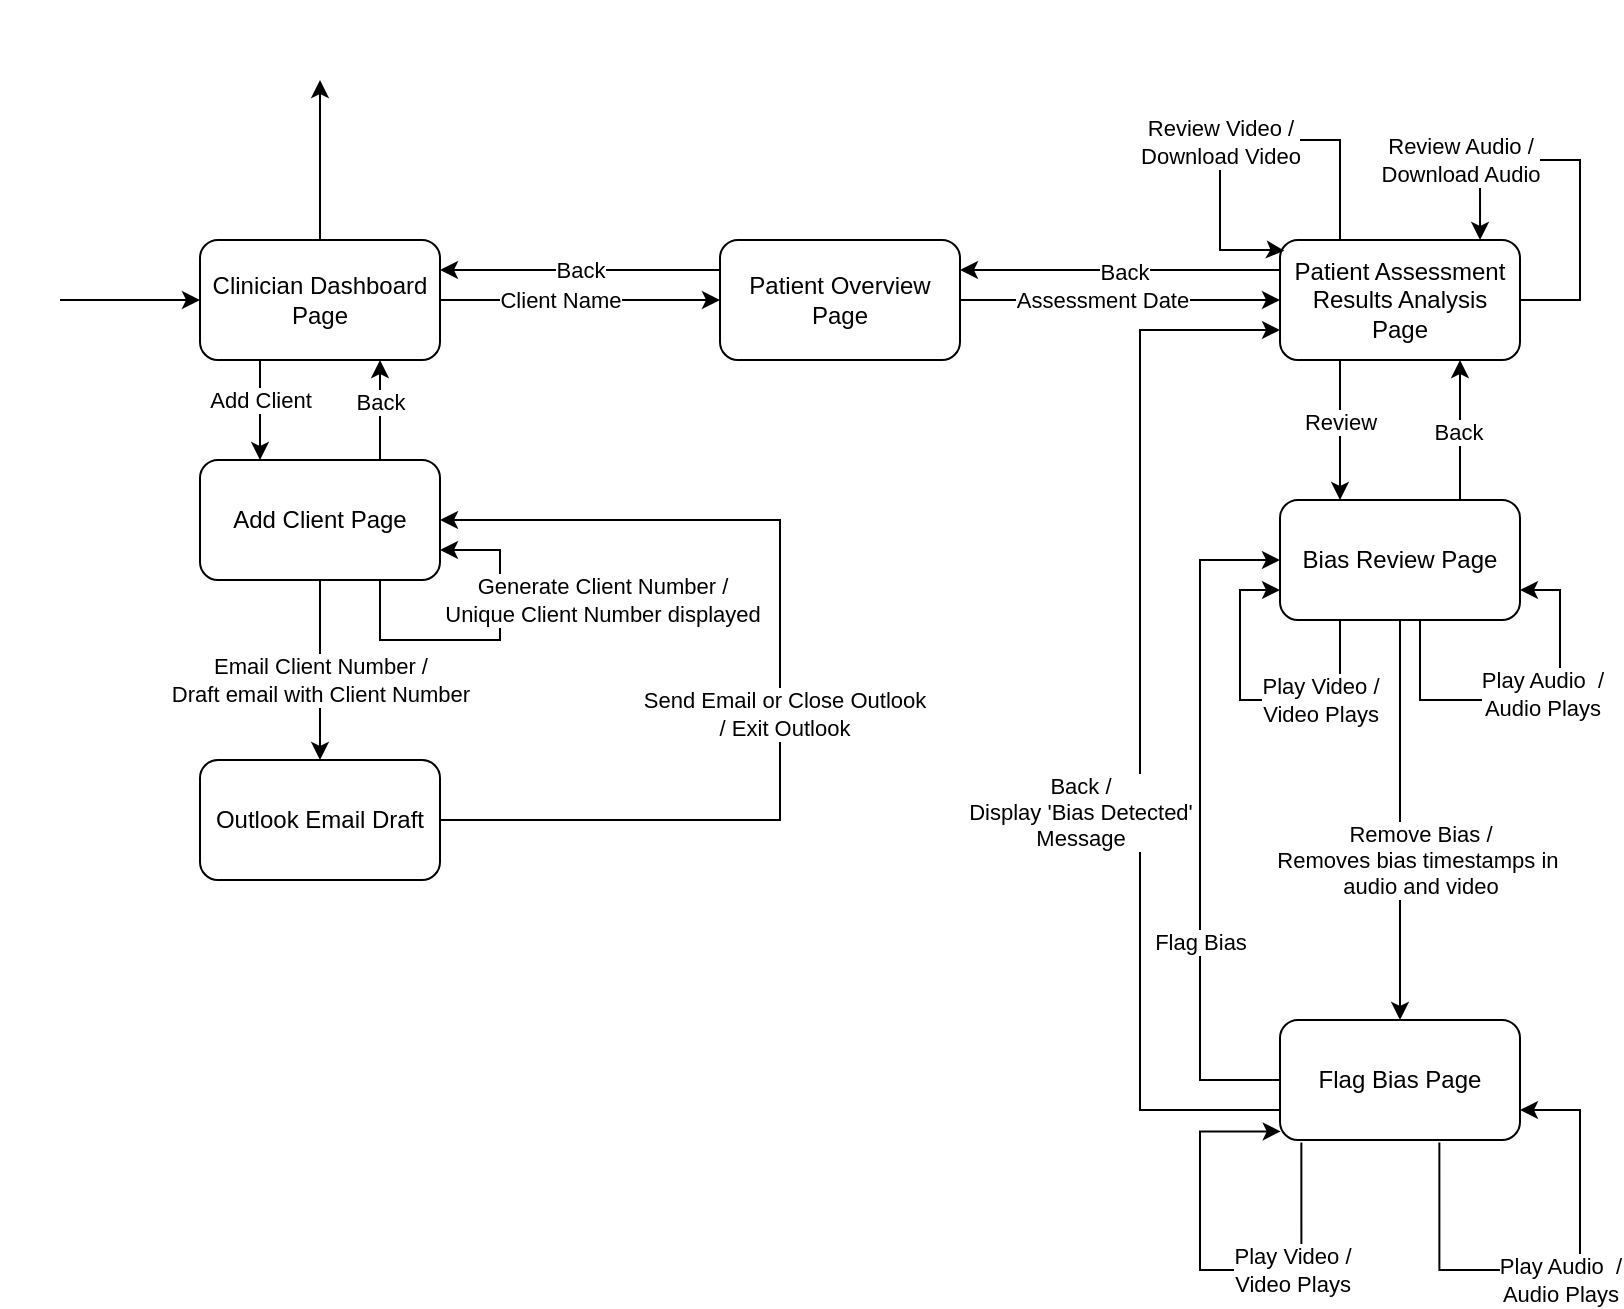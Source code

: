 <mxfile version="26.0.6">
  <diagram name="Page-1" id="3JOVvoUQu5rBPuJIk_t6">
    <mxGraphModel dx="1878" dy="749" grid="1" gridSize="10" guides="1" tooltips="1" connect="1" arrows="1" fold="1" page="1" pageScale="1" pageWidth="850" pageHeight="1100" math="0" shadow="0">
      <root>
        <mxCell id="0" />
        <mxCell id="1" parent="0" />
        <mxCell id="melAfxIxYtHawFNCc2qz-13" value="" style="edgeStyle=orthogonalEdgeStyle;rounded=0;orthogonalLoop=1;jettySize=auto;html=1;entryX=0.25;entryY=0;entryDx=0;entryDy=0;" parent="1" source="melAfxIxYtHawFNCc2qz-1" target="melAfxIxYtHawFNCc2qz-6" edge="1">
          <mxGeometry relative="1" as="geometry">
            <Array as="points">
              <mxPoint x="160" y="280" />
              <mxPoint x="160" y="280" />
            </Array>
          </mxGeometry>
        </mxCell>
        <mxCell id="melAfxIxYtHawFNCc2qz-14" value="Add Client" style="edgeLabel;html=1;align=center;verticalAlign=middle;resizable=0;points=[];" parent="melAfxIxYtHawFNCc2qz-13" vertex="1" connectable="0">
          <mxGeometry x="-0.166" y="-2" relative="1" as="geometry">
            <mxPoint x="2" y="-1" as="offset" />
          </mxGeometry>
        </mxCell>
        <mxCell id="melAfxIxYtHawFNCc2qz-28" style="edgeStyle=orthogonalEdgeStyle;rounded=0;orthogonalLoop=1;jettySize=auto;html=1;exitX=1;exitY=0.5;exitDx=0;exitDy=0;entryX=0;entryY=0.5;entryDx=0;entryDy=0;" parent="1" source="melAfxIxYtHawFNCc2qz-1" target="melAfxIxYtHawFNCc2qz-7" edge="1">
          <mxGeometry relative="1" as="geometry" />
        </mxCell>
        <mxCell id="melAfxIxYtHawFNCc2qz-29" value="Client Name" style="edgeLabel;html=1;align=center;verticalAlign=middle;resizable=0;points=[];" parent="melAfxIxYtHawFNCc2qz-28" vertex="1" connectable="0">
          <mxGeometry x="0.126" relative="1" as="geometry">
            <mxPoint x="-19" as="offset" />
          </mxGeometry>
        </mxCell>
        <mxCell id="9ylS8ouejnss5qGhvEPF-2" style="edgeStyle=orthogonalEdgeStyle;rounded=0;orthogonalLoop=1;jettySize=auto;html=1;entryX=0.5;entryY=1;entryDx=0;entryDy=0;" edge="1" parent="1" source="melAfxIxYtHawFNCc2qz-1" target="9ylS8ouejnss5qGhvEPF-1">
          <mxGeometry relative="1" as="geometry" />
        </mxCell>
        <mxCell id="melAfxIxYtHawFNCc2qz-1" value="Clinician Dashboard Page" style="rounded=1;whiteSpace=wrap;html=1;" parent="1" vertex="1">
          <mxGeometry x="130" y="180" width="120" height="60" as="geometry" />
        </mxCell>
        <mxCell id="melAfxIxYtHawFNCc2qz-5" value="" style="edgeStyle=orthogonalEdgeStyle;rounded=0;orthogonalLoop=1;jettySize=auto;html=1;" parent="1" source="melAfxIxYtHawFNCc2qz-3" target="melAfxIxYtHawFNCc2qz-1" edge="1">
          <mxGeometry relative="1" as="geometry" />
        </mxCell>
        <mxCell id="melAfxIxYtHawFNCc2qz-3" value="" style="shape=image;html=1;verticalAlign=top;verticalLabelPosition=bottom;labelBackgroundColor=#ffffff;imageAspect=0;aspect=fixed;image=https://cdn4.iconfinder.com/data/icons/essential-app-2/16/record-round-circle-dot-128.png" parent="1" vertex="1">
          <mxGeometry x="30" y="195" width="30" height="30" as="geometry" />
        </mxCell>
        <mxCell id="melAfxIxYtHawFNCc2qz-15" style="edgeStyle=orthogonalEdgeStyle;rounded=0;orthogonalLoop=1;jettySize=auto;html=1;entryX=0.75;entryY=1;entryDx=0;entryDy=0;exitX=0.75;exitY=0;exitDx=0;exitDy=0;" parent="1" source="melAfxIxYtHawFNCc2qz-6" target="melAfxIxYtHawFNCc2qz-1" edge="1">
          <mxGeometry relative="1" as="geometry">
            <mxPoint x="320" y="210" as="targetPoint" />
            <mxPoint x="270" y="310" as="sourcePoint" />
            <Array as="points">
              <mxPoint x="220" y="270" />
              <mxPoint x="220" y="270" />
            </Array>
          </mxGeometry>
        </mxCell>
        <mxCell id="melAfxIxYtHawFNCc2qz-16" value="Back" style="edgeLabel;html=1;align=center;verticalAlign=middle;resizable=0;points=[];" parent="melAfxIxYtHawFNCc2qz-15" vertex="1" connectable="0">
          <mxGeometry x="0.389" y="1" relative="1" as="geometry">
            <mxPoint x="1" y="5" as="offset" />
          </mxGeometry>
        </mxCell>
        <mxCell id="melAfxIxYtHawFNCc2qz-21" style="edgeStyle=orthogonalEdgeStyle;rounded=0;orthogonalLoop=1;jettySize=auto;html=1;entryX=0.5;entryY=0;entryDx=0;entryDy=0;" parent="1" source="melAfxIxYtHawFNCc2qz-6" target="melAfxIxYtHawFNCc2qz-20" edge="1">
          <mxGeometry relative="1" as="geometry" />
        </mxCell>
        <mxCell id="melAfxIxYtHawFNCc2qz-22" value="Email Client Number / &lt;br&gt;Draft email with Client Number" style="edgeLabel;html=1;align=center;verticalAlign=middle;resizable=0;points=[];" parent="melAfxIxYtHawFNCc2qz-21" vertex="1" connectable="0">
          <mxGeometry x="0.223" y="-1" relative="1" as="geometry">
            <mxPoint x="1" y="-5" as="offset" />
          </mxGeometry>
        </mxCell>
        <mxCell id="melAfxIxYtHawFNCc2qz-6" value="Add Client Page" style="rounded=1;whiteSpace=wrap;html=1;" parent="1" vertex="1">
          <mxGeometry x="130" y="290" width="120" height="60" as="geometry" />
        </mxCell>
        <mxCell id="melAfxIxYtHawFNCc2qz-30" style="edgeStyle=orthogonalEdgeStyle;rounded=0;orthogonalLoop=1;jettySize=auto;html=1;exitX=0;exitY=0.25;exitDx=0;exitDy=0;entryX=1;entryY=0.25;entryDx=0;entryDy=0;" parent="1" source="melAfxIxYtHawFNCc2qz-7" target="melAfxIxYtHawFNCc2qz-1" edge="1">
          <mxGeometry relative="1" as="geometry" />
        </mxCell>
        <mxCell id="melAfxIxYtHawFNCc2qz-31" value="Back" style="edgeLabel;html=1;align=center;verticalAlign=middle;resizable=0;points=[];" parent="melAfxIxYtHawFNCc2qz-30" vertex="1" connectable="0">
          <mxGeometry x="-0.255" y="-1" relative="1" as="geometry">
            <mxPoint x="-18" y="1" as="offset" />
          </mxGeometry>
        </mxCell>
        <mxCell id="melAfxIxYtHawFNCc2qz-36" style="edgeStyle=orthogonalEdgeStyle;rounded=0;orthogonalLoop=1;jettySize=auto;html=1;exitX=1;exitY=0.5;exitDx=0;exitDy=0;" parent="1" source="melAfxIxYtHawFNCc2qz-7" target="melAfxIxYtHawFNCc2qz-9" edge="1">
          <mxGeometry relative="1" as="geometry" />
        </mxCell>
        <mxCell id="melAfxIxYtHawFNCc2qz-37" value="Assessment Date" style="edgeLabel;html=1;align=center;verticalAlign=middle;resizable=0;points=[];" parent="melAfxIxYtHawFNCc2qz-36" vertex="1" connectable="0">
          <mxGeometry x="-0.3" relative="1" as="geometry">
            <mxPoint x="15" as="offset" />
          </mxGeometry>
        </mxCell>
        <mxCell id="melAfxIxYtHawFNCc2qz-7" value="Patient Overview Page" style="rounded=1;whiteSpace=wrap;html=1;" parent="1" vertex="1">
          <mxGeometry x="390" y="180" width="120" height="60" as="geometry" />
        </mxCell>
        <mxCell id="melAfxIxYtHawFNCc2qz-60" value="" style="edgeStyle=orthogonalEdgeStyle;rounded=0;orthogonalLoop=1;jettySize=auto;html=1;" parent="1" source="melAfxIxYtHawFNCc2qz-9" target="melAfxIxYtHawFNCc2qz-10" edge="1">
          <mxGeometry relative="1" as="geometry">
            <Array as="points">
              <mxPoint x="700" y="280" />
              <mxPoint x="700" y="280" />
            </Array>
          </mxGeometry>
        </mxCell>
        <mxCell id="melAfxIxYtHawFNCc2qz-61" value="Review" style="edgeLabel;html=1;align=center;verticalAlign=middle;resizable=0;points=[];" parent="melAfxIxYtHawFNCc2qz-60" vertex="1" connectable="0">
          <mxGeometry x="-0.106" y="1" relative="1" as="geometry">
            <mxPoint x="-1" y="-1" as="offset" />
          </mxGeometry>
        </mxCell>
        <mxCell id="melAfxIxYtHawFNCc2qz-9" value="Patient Assessment Results Analysis Page" style="rounded=1;whiteSpace=wrap;html=1;" parent="1" vertex="1">
          <mxGeometry x="670" y="180" width="120" height="60" as="geometry" />
        </mxCell>
        <mxCell id="melAfxIxYtHawFNCc2qz-52" style="edgeStyle=orthogonalEdgeStyle;rounded=0;orthogonalLoop=1;jettySize=auto;html=1;entryX=0.75;entryY=1;entryDx=0;entryDy=0;exitX=0.75;exitY=0;exitDx=0;exitDy=0;" parent="1" source="melAfxIxYtHawFNCc2qz-10" target="melAfxIxYtHawFNCc2qz-9" edge="1">
          <mxGeometry relative="1" as="geometry">
            <mxPoint x="650" y="230" as="targetPoint" />
            <Array as="points">
              <mxPoint x="760" y="250" />
              <mxPoint x="760" y="250" />
            </Array>
          </mxGeometry>
        </mxCell>
        <mxCell id="melAfxIxYtHawFNCc2qz-53" value="Back" style="edgeLabel;html=1;align=center;verticalAlign=middle;resizable=0;points=[];" parent="melAfxIxYtHawFNCc2qz-52" vertex="1" connectable="0">
          <mxGeometry x="-0.019" y="1" relative="1" as="geometry">
            <mxPoint as="offset" />
          </mxGeometry>
        </mxCell>
        <mxCell id="melAfxIxYtHawFNCc2qz-64" style="edgeStyle=orthogonalEdgeStyle;rounded=0;orthogonalLoop=1;jettySize=auto;html=1;entryX=0.5;entryY=0;entryDx=0;entryDy=0;" parent="1" source="melAfxIxYtHawFNCc2qz-10" target="melAfxIxYtHawFNCc2qz-11" edge="1">
          <mxGeometry relative="1" as="geometry" />
        </mxCell>
        <mxCell id="melAfxIxYtHawFNCc2qz-65" value="Remove Bias /&lt;br&gt;Removes bias timestamps in&amp;nbsp;&lt;br&gt;audio and video" style="edgeLabel;html=1;align=center;verticalAlign=middle;resizable=0;points=[];" parent="melAfxIxYtHawFNCc2qz-64" vertex="1" connectable="0">
          <mxGeometry x="-0.234" y="2" relative="1" as="geometry">
            <mxPoint x="8" y="43" as="offset" />
          </mxGeometry>
        </mxCell>
        <mxCell id="melAfxIxYtHawFNCc2qz-10" value="Bias Review Page" style="rounded=1;whiteSpace=wrap;html=1;" parent="1" vertex="1">
          <mxGeometry x="670" y="310" width="120" height="60" as="geometry" />
        </mxCell>
        <mxCell id="melAfxIxYtHawFNCc2qz-66" style="edgeStyle=orthogonalEdgeStyle;rounded=0;orthogonalLoop=1;jettySize=auto;html=1;entryX=0;entryY=0.5;entryDx=0;entryDy=0;" parent="1" source="melAfxIxYtHawFNCc2qz-11" target="melAfxIxYtHawFNCc2qz-10" edge="1">
          <mxGeometry relative="1" as="geometry">
            <Array as="points">
              <mxPoint x="630" y="600" />
              <mxPoint x="630" y="340" />
            </Array>
          </mxGeometry>
        </mxCell>
        <mxCell id="melAfxIxYtHawFNCc2qz-67" value="Flag Bias" style="edgeLabel;html=1;align=center;verticalAlign=middle;resizable=0;points=[];" parent="melAfxIxYtHawFNCc2qz-66" vertex="1" connectable="0">
          <mxGeometry x="-0.204" y="-2" relative="1" as="geometry">
            <mxPoint x="-2" y="26" as="offset" />
          </mxGeometry>
        </mxCell>
        <mxCell id="melAfxIxYtHawFNCc2qz-68" style="edgeStyle=orthogonalEdgeStyle;rounded=0;orthogonalLoop=1;jettySize=auto;html=1;exitX=0;exitY=0.75;exitDx=0;exitDy=0;entryX=0;entryY=0.75;entryDx=0;entryDy=0;" parent="1" source="melAfxIxYtHawFNCc2qz-11" target="melAfxIxYtHawFNCc2qz-9" edge="1">
          <mxGeometry relative="1" as="geometry">
            <Array as="points">
              <mxPoint x="600" y="615" />
              <mxPoint x="600" y="225" />
            </Array>
          </mxGeometry>
        </mxCell>
        <mxCell id="melAfxIxYtHawFNCc2qz-69" value="Back / &lt;br&gt;Display &#39;Bias Detected&#39; &lt;br&gt;Message" style="edgeLabel;html=1;align=center;verticalAlign=middle;resizable=0;points=[];" parent="melAfxIxYtHawFNCc2qz-68" vertex="1" connectable="0">
          <mxGeometry x="-0.075" relative="1" as="geometry">
            <mxPoint x="-30" y="26" as="offset" />
          </mxGeometry>
        </mxCell>
        <mxCell id="melAfxIxYtHawFNCc2qz-11" value="Flag Bias Page" style="rounded=1;whiteSpace=wrap;html=1;" parent="1" vertex="1">
          <mxGeometry x="670" y="570" width="120" height="60" as="geometry" />
        </mxCell>
        <mxCell id="melAfxIxYtHawFNCc2qz-72" style="edgeStyle=orthogonalEdgeStyle;rounded=0;orthogonalLoop=1;jettySize=auto;html=1;exitX=1;exitY=0.5;exitDx=0;exitDy=0;entryX=1;entryY=0.5;entryDx=0;entryDy=0;" parent="1" source="melAfxIxYtHawFNCc2qz-20" target="melAfxIxYtHawFNCc2qz-6" edge="1">
          <mxGeometry relative="1" as="geometry">
            <Array as="points">
              <mxPoint x="420" y="470" />
              <mxPoint x="420" y="320" />
            </Array>
          </mxGeometry>
        </mxCell>
        <mxCell id="melAfxIxYtHawFNCc2qz-73" value="Send Email or Close Outlook &lt;br&gt;/ Exit Outlook" style="edgeLabel;html=1;align=center;verticalAlign=middle;resizable=0;points=[];" parent="melAfxIxYtHawFNCc2qz-72" vertex="1" connectable="0">
          <mxGeometry x="-0.089" y="-2" relative="1" as="geometry">
            <mxPoint as="offset" />
          </mxGeometry>
        </mxCell>
        <mxCell id="melAfxIxYtHawFNCc2qz-20" value="Outlook Email Draft" style="rounded=1;whiteSpace=wrap;html=1;" parent="1" vertex="1">
          <mxGeometry x="130" y="440" width="120" height="60" as="geometry" />
        </mxCell>
        <mxCell id="melAfxIxYtHawFNCc2qz-40" style="edgeStyle=orthogonalEdgeStyle;rounded=0;orthogonalLoop=1;jettySize=auto;html=1;exitX=0;exitY=0.25;exitDx=0;exitDy=0;entryX=1;entryY=0.25;entryDx=0;entryDy=0;" parent="1" source="melAfxIxYtHawFNCc2qz-9" target="melAfxIxYtHawFNCc2qz-7" edge="1">
          <mxGeometry relative="1" as="geometry">
            <Array as="points">
              <mxPoint x="590" y="195" />
              <mxPoint x="590" y="195" />
            </Array>
          </mxGeometry>
        </mxCell>
        <mxCell id="melAfxIxYtHawFNCc2qz-41" value="Back" style="edgeLabel;html=1;align=center;verticalAlign=middle;resizable=0;points=[];" parent="melAfxIxYtHawFNCc2qz-40" vertex="1" connectable="0">
          <mxGeometry x="0.233" y="1" relative="1" as="geometry">
            <mxPoint x="20" as="offset" />
          </mxGeometry>
        </mxCell>
        <mxCell id="melAfxIxYtHawFNCc2qz-54" style="edgeStyle=orthogonalEdgeStyle;rounded=0;orthogonalLoop=1;jettySize=auto;html=1;exitX=0.75;exitY=1;exitDx=0;exitDy=0;entryX=1;entryY=0.75;entryDx=0;entryDy=0;" parent="1" source="melAfxIxYtHawFNCc2qz-6" target="melAfxIxYtHawFNCc2qz-6" edge="1">
          <mxGeometry relative="1" as="geometry">
            <Array as="points">
              <mxPoint x="220" y="380" />
              <mxPoint x="280" y="380" />
              <mxPoint x="280" y="335" />
            </Array>
          </mxGeometry>
        </mxCell>
        <mxCell id="melAfxIxYtHawFNCc2qz-55" value="Generate Client Number / &lt;br&gt;Unique Client Number displayed" style="edgeLabel;html=1;align=center;verticalAlign=middle;resizable=0;points=[];" parent="melAfxIxYtHawFNCc2qz-54" vertex="1" connectable="0">
          <mxGeometry x="-0.268" y="-1" relative="1" as="geometry">
            <mxPoint x="80" y="-21" as="offset" />
          </mxGeometry>
        </mxCell>
        <mxCell id="melAfxIxYtHawFNCc2qz-58" style="edgeStyle=orthogonalEdgeStyle;rounded=0;orthogonalLoop=1;jettySize=auto;html=1;exitX=1;exitY=0.5;exitDx=0;exitDy=0;entryX=0.75;entryY=0;entryDx=0;entryDy=0;" parent="1" source="melAfxIxYtHawFNCc2qz-9" edge="1">
          <mxGeometry relative="1" as="geometry">
            <mxPoint x="800.03" y="209.97" as="sourcePoint" />
            <mxPoint x="770.03" y="179.97" as="targetPoint" />
            <Array as="points">
              <mxPoint x="820" y="210" />
              <mxPoint x="820" y="140" />
              <mxPoint x="770" y="140" />
            </Array>
          </mxGeometry>
        </mxCell>
        <mxCell id="melAfxIxYtHawFNCc2qz-59" value="Review Audio /&lt;br&gt;Download Audio" style="edgeLabel;html=1;align=center;verticalAlign=middle;resizable=0;points=[];" parent="melAfxIxYtHawFNCc2qz-58" vertex="1" connectable="0">
          <mxGeometry x="0.256" relative="1" as="geometry">
            <mxPoint x="-41" as="offset" />
          </mxGeometry>
        </mxCell>
        <mxCell id="melAfxIxYtHawFNCc2qz-62" style="edgeStyle=orthogonalEdgeStyle;rounded=0;orthogonalLoop=1;jettySize=auto;html=1;exitX=0.25;exitY=0;exitDx=0;exitDy=0;entryX=0.018;entryY=0.09;entryDx=0;entryDy=0;entryPerimeter=0;" parent="1" target="melAfxIxYtHawFNCc2qz-9" edge="1">
          <mxGeometry relative="1" as="geometry">
            <mxPoint x="700" y="180" as="sourcePoint" />
            <mxPoint x="670" y="180" as="targetPoint" />
            <Array as="points">
              <mxPoint x="700" y="130" />
              <mxPoint x="640" y="130" />
              <mxPoint x="640" y="185" />
              <mxPoint x="667" y="185" />
            </Array>
          </mxGeometry>
        </mxCell>
        <mxCell id="melAfxIxYtHawFNCc2qz-63" value="Review Video /&lt;br&gt;Download Video" style="edgeLabel;html=1;align=center;verticalAlign=middle;resizable=0;points=[];" parent="melAfxIxYtHawFNCc2qz-62" vertex="1" connectable="0">
          <mxGeometry x="0.221" y="1" relative="1" as="geometry">
            <mxPoint x="-1" y="-10" as="offset" />
          </mxGeometry>
        </mxCell>
        <mxCell id="melAfxIxYtHawFNCc2qz-75" style="edgeStyle=orthogonalEdgeStyle;rounded=0;orthogonalLoop=1;jettySize=auto;html=1;entryX=1;entryY=0.75;entryDx=0;entryDy=0;" parent="1" source="melAfxIxYtHawFNCc2qz-10" target="melAfxIxYtHawFNCc2qz-10" edge="1">
          <mxGeometry relative="1" as="geometry">
            <Array as="points">
              <mxPoint x="740" y="410" />
              <mxPoint x="810" y="410" />
              <mxPoint x="810" y="355" />
            </Array>
          </mxGeometry>
        </mxCell>
        <mxCell id="melAfxIxYtHawFNCc2qz-76" value="Play Audio&amp;nbsp; /&lt;br&gt;Audio Plays" style="edgeLabel;html=1;align=center;verticalAlign=middle;resizable=0;points=[];" parent="melAfxIxYtHawFNCc2qz-75" vertex="1" connectable="0">
          <mxGeometry x="-0.051" y="3" relative="1" as="geometry">
            <mxPoint x="13" as="offset" />
          </mxGeometry>
        </mxCell>
        <mxCell id="melAfxIxYtHawFNCc2qz-77" style="edgeStyle=orthogonalEdgeStyle;rounded=0;orthogonalLoop=1;jettySize=auto;html=1;exitX=0.25;exitY=1;exitDx=0;exitDy=0;entryX=0;entryY=0.75;entryDx=0;entryDy=0;" parent="1" source="melAfxIxYtHawFNCc2qz-10" target="melAfxIxYtHawFNCc2qz-10" edge="1">
          <mxGeometry relative="1" as="geometry">
            <Array as="points">
              <mxPoint x="700" y="410" />
              <mxPoint x="650" y="410" />
              <mxPoint x="650" y="355" />
            </Array>
          </mxGeometry>
        </mxCell>
        <mxCell id="melAfxIxYtHawFNCc2qz-78" value="Play Video /&lt;br&gt;Video Plays" style="edgeLabel;html=1;align=center;verticalAlign=middle;resizable=0;points=[];" parent="melAfxIxYtHawFNCc2qz-77" vertex="1" connectable="0">
          <mxGeometry x="-0.36" relative="1" as="geometry">
            <mxPoint x="3" as="offset" />
          </mxGeometry>
        </mxCell>
        <mxCell id="melAfxIxYtHawFNCc2qz-79" style="edgeStyle=orthogonalEdgeStyle;rounded=0;orthogonalLoop=1;jettySize=auto;html=1;exitX=0.089;exitY=1.021;exitDx=0;exitDy=0;entryX=0.003;entryY=0.929;entryDx=0;entryDy=0;exitPerimeter=0;entryPerimeter=0;" parent="1" source="melAfxIxYtHawFNCc2qz-11" target="melAfxIxYtHawFNCc2qz-11" edge="1">
          <mxGeometry relative="1" as="geometry">
            <mxPoint x="680.03" y="655" as="sourcePoint" />
            <mxPoint x="650.03" y="640" as="targetPoint" />
            <Array as="points">
              <mxPoint x="681" y="695" />
              <mxPoint x="630" y="695" />
              <mxPoint x="630" y="626" />
            </Array>
          </mxGeometry>
        </mxCell>
        <mxCell id="melAfxIxYtHawFNCc2qz-80" value="Play Video /&lt;br&gt;Video Plays" style="edgeLabel;html=1;align=center;verticalAlign=middle;resizable=0;points=[];" parent="melAfxIxYtHawFNCc2qz-79" vertex="1" connectable="0">
          <mxGeometry x="-0.36" relative="1" as="geometry">
            <mxPoint x="3" as="offset" />
          </mxGeometry>
        </mxCell>
        <mxCell id="melAfxIxYtHawFNCc2qz-81" style="edgeStyle=orthogonalEdgeStyle;rounded=0;orthogonalLoop=1;jettySize=auto;html=1;entryX=1;entryY=0.75;entryDx=0;entryDy=0;exitX=0.664;exitY=1.021;exitDx=0;exitDy=0;exitPerimeter=0;" parent="1" source="melAfxIxYtHawFNCc2qz-11" target="melAfxIxYtHawFNCc2qz-11" edge="1">
          <mxGeometry relative="1" as="geometry">
            <mxPoint x="750" y="655" as="sourcePoint" />
            <mxPoint x="800" y="640" as="targetPoint" />
            <Array as="points">
              <mxPoint x="750" y="695" />
              <mxPoint x="820" y="695" />
              <mxPoint x="820" y="615" />
            </Array>
          </mxGeometry>
        </mxCell>
        <mxCell id="melAfxIxYtHawFNCc2qz-82" value="Play Audio&amp;nbsp; /&lt;br&gt;Audio Plays" style="edgeLabel;html=1;align=center;verticalAlign=middle;resizable=0;points=[];" parent="melAfxIxYtHawFNCc2qz-81" vertex="1" connectable="0">
          <mxGeometry x="-0.051" y="3" relative="1" as="geometry">
            <mxPoint x="8" y="8" as="offset" />
          </mxGeometry>
        </mxCell>
        <mxCell id="9ylS8ouejnss5qGhvEPF-1" value="" style="shape=image;html=1;verticalAlign=top;verticalLabelPosition=bottom;labelBackgroundColor=#ffffff;imageAspect=0;aspect=fixed;image=https://cdn4.iconfinder.com/data/icons/ionicons/512/icon-ios7-circle-filled-128.png" vertex="1" parent="1">
          <mxGeometry x="170" y="60" width="40" height="40" as="geometry" />
        </mxCell>
      </root>
    </mxGraphModel>
  </diagram>
</mxfile>
